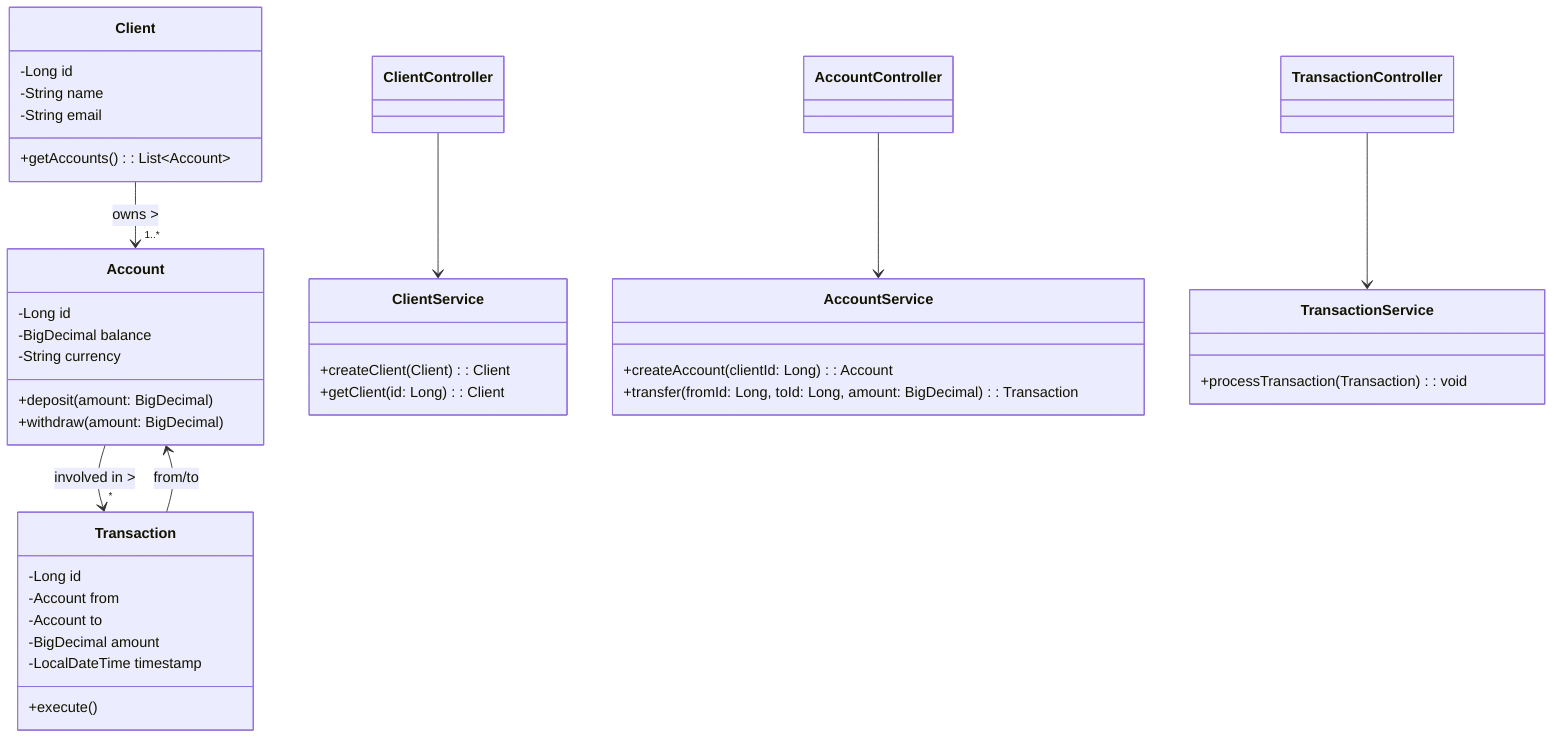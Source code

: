 classDiagram
    %% Entidades principales
    class Client {
        -Long id
        -String name
        -String email
        +getAccounts(): List~Account~
    }

    class Account {
        -Long id
        -BigDecimal balance
        -String currency
        +deposit(amount: BigDecimal)
        +withdraw(amount: BigDecimal)
    }

    class Transaction {
        -Long id
        -Account from
        -Account to
        -BigDecimal amount
        -LocalDateTime timestamp
        +execute()
    }

    %% Servicios
    class ClientService {
        +createClient(Client): Client
        +getClient(id: Long): Client
    }

    class AccountService {
        +createAccount(clientId: Long): Account
        +transfer(fromId: Long, toId: Long, amount: BigDecimal): Transaction
    }

    class TransactionService {
        +processTransaction(Transaction): void
    }

    %% Controladores
    class ClientController
    class AccountController
    class TransactionController

    %% Relaciones
    Client --> "1..*" Account : owns >
    Account --> "*" Transaction : involved in >
    Transaction --> Account : from/to

    ClientController --> ClientService
    AccountController --> AccountService
    TransactionController --> TransactionService